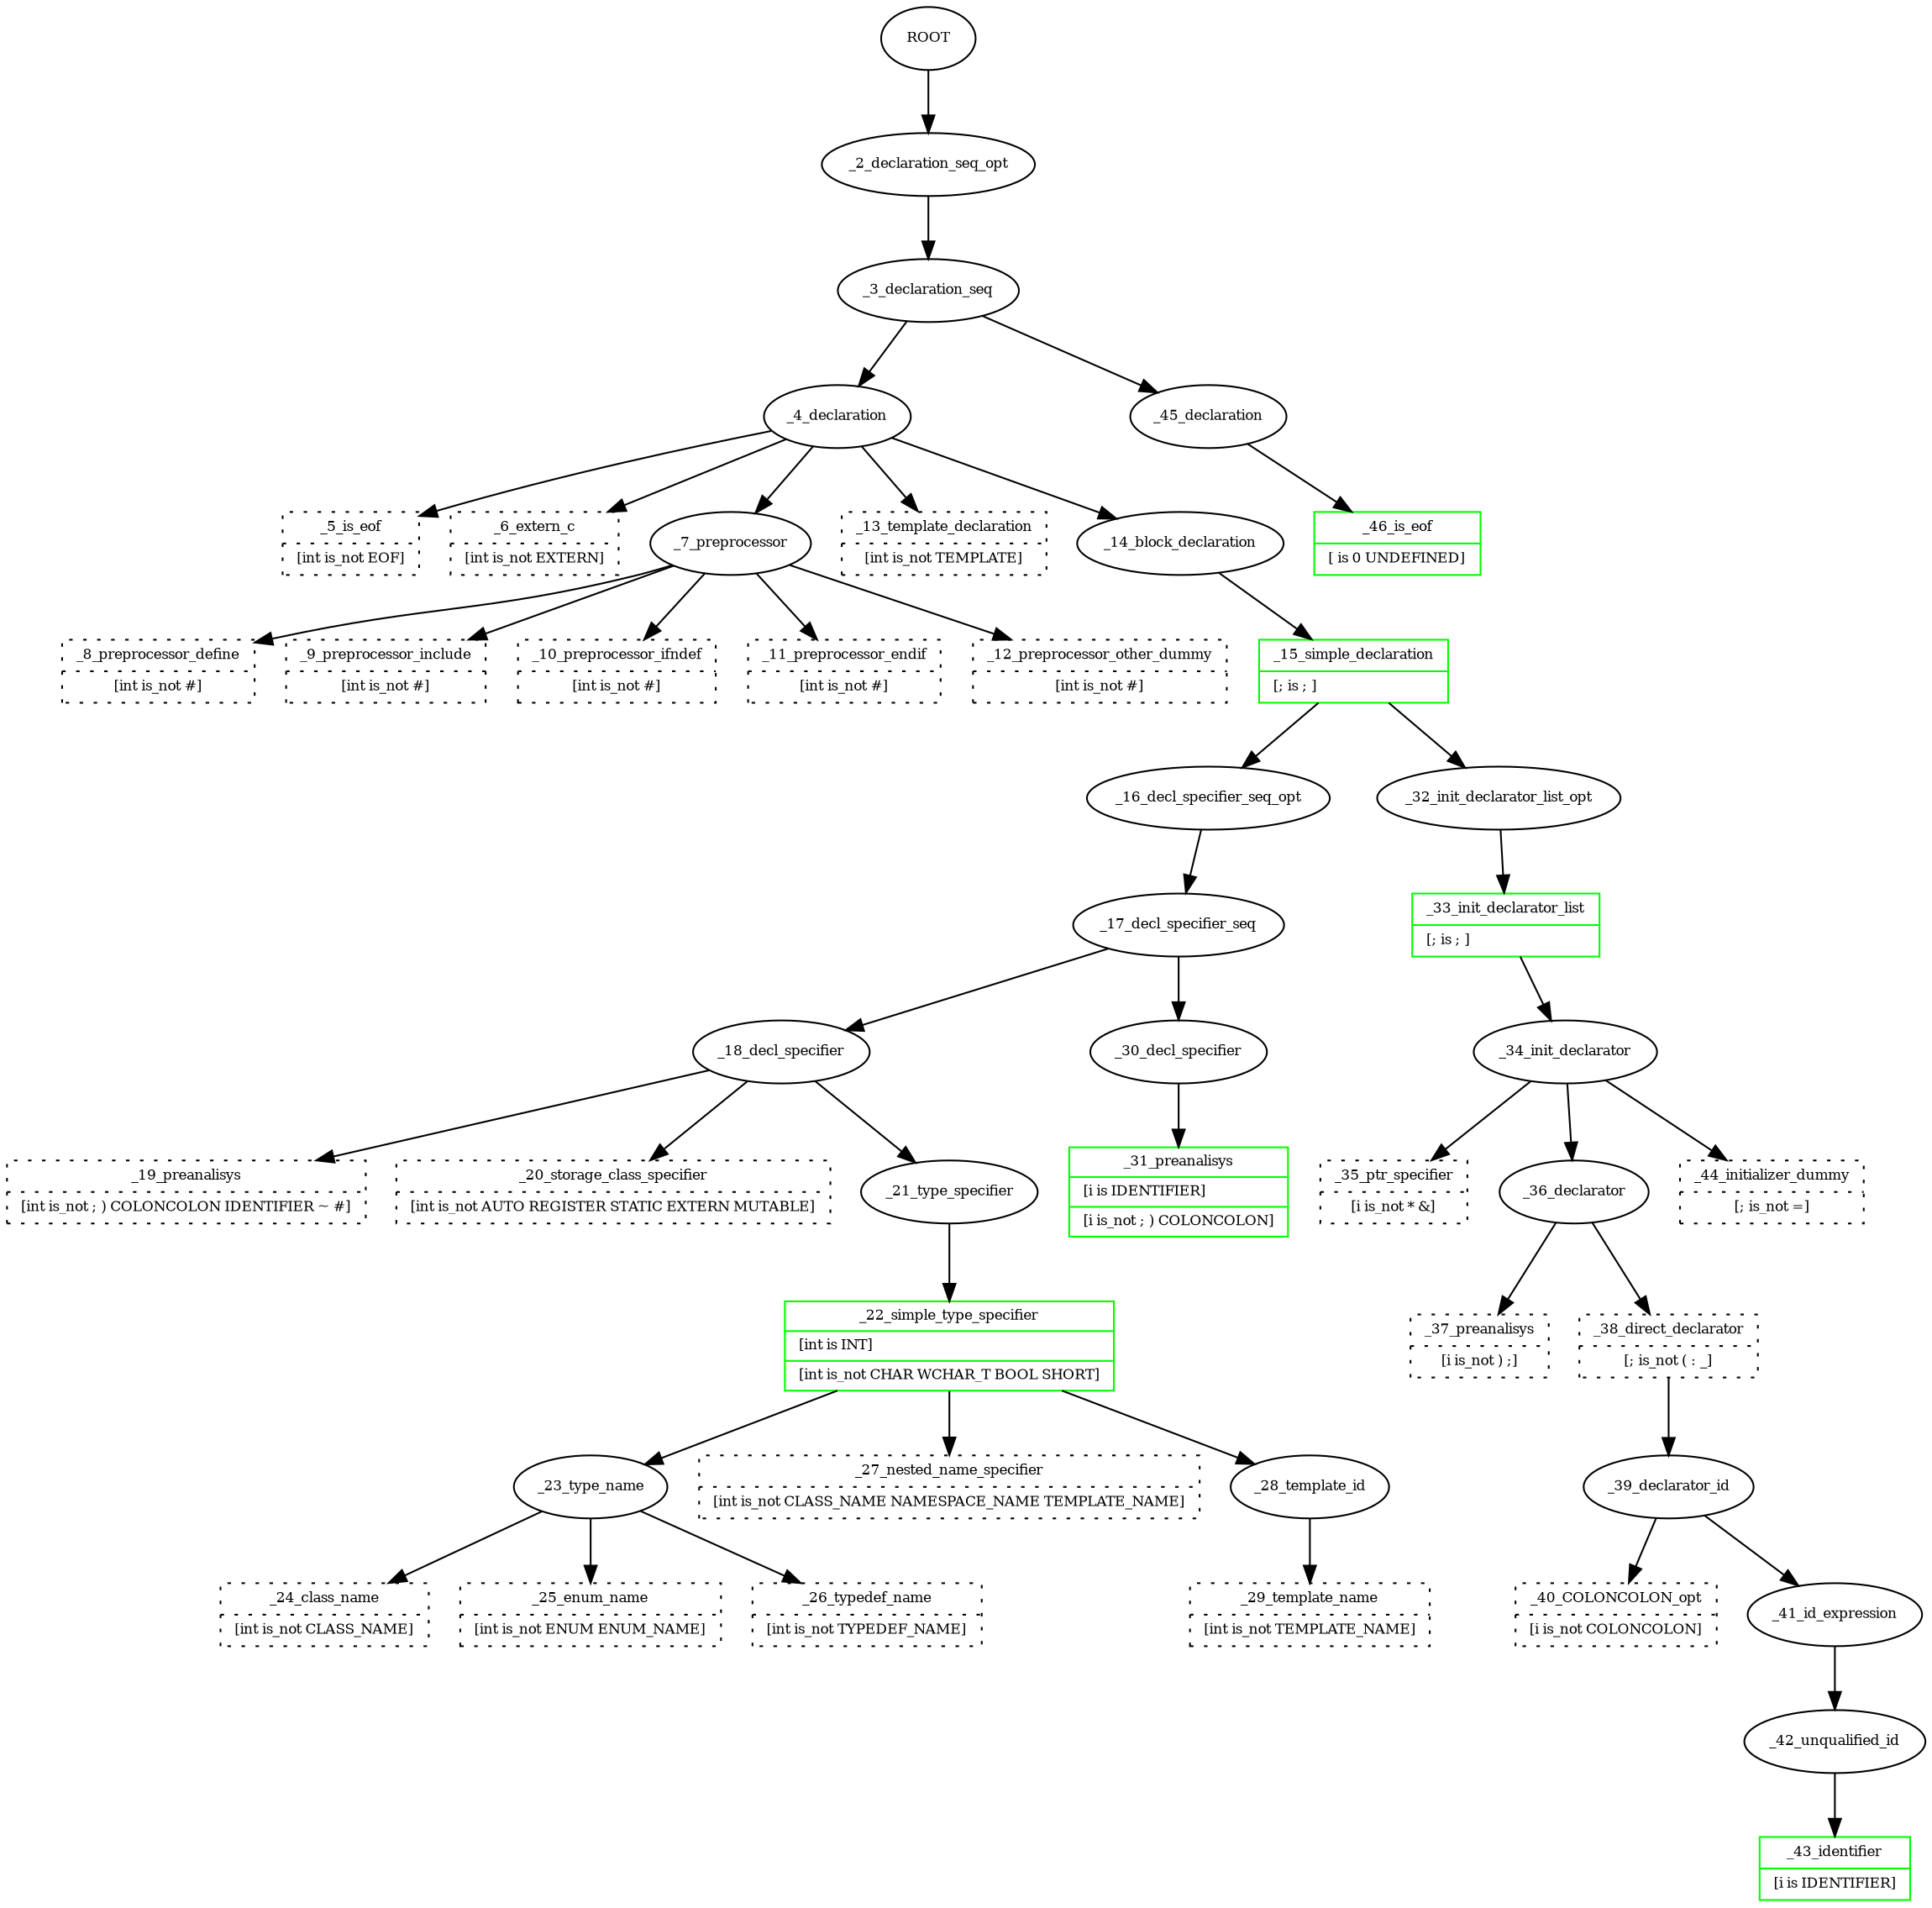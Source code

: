 /*
 cat /home/hevia/working/abidos/processor/test_out//trace_book_01.cpp.gv | dot -Tpng > /home/hevia/working/abidos/processor/test_out//trace_book_01.cpp.gv.png
*/
digraph G {

//        fontname = "Technic"
        fontsize = 8

        node [
//                fontname = "Technic"
                fontsize = 8
        ]

        edge [
//                fontname = "Technic"
                fontsize = 8
        ]

  ROOT[label="ROOT"]  _3_declaration_seq[label="_3_declaration_seq"]
  _4_declaration[label="_4_declaration"]
  _5_is_eof[label="{_5_is_eof|[int\ is_not EOF]}", shape="record", color=black, style=dotted]
  _6_extern_c[label="{_6_extern_c|[int\ is_not EXTERN]}", shape="record", color=black, style=dotted]
  _7_preprocessor[label="_7_preprocessor"]
  _8_preprocessor_define[label="{_8_preprocessor_define|[int\ is_not #]}", shape="record", color=black, style=dotted]
  _9_preprocessor_include[label="{_9_preprocessor_include|[int\ is_not #]}", shape="record", color=black, style=dotted]
  _10_preprocessor_ifndef[label="{_10_preprocessor_ifndef|[int\ is_not #]}", shape="record", color=black, style=dotted]
  _11_preprocessor_endif[label="{_11_preprocessor_endif|[int\ is_not #]}", shape="record", color=black, style=dotted]
  _12_preprocessor_other_dummy[label="{_12_preprocessor_other_dummy|[int\ is_not #]}", shape="record", color=black, style=dotted]
  _13_template_declaration[label="{_13_template_declaration|[int\ is_not TEMPLATE]}", shape="record", color=black, style=dotted]
  _14_block_declaration[label="_14_block_declaration"]
  _15_simple_declaration[label="{_15_simple_declaration|[; is  ; ]\l}", shape="record", color=green]
  _16_decl_specifier_seq_opt[label="_16_decl_specifier_seq_opt"]
  _17_decl_specifier_seq[label="_17_decl_specifier_seq"]
  _18_decl_specifier[label="_18_decl_specifier"]
  _19_preanalisys[label="{_19_preanalisys|[int\ is_not ;\ )\ COLONCOLON\ IDENTIFIER\ ~\ #]}", shape="record", color=black, style=dotted]
  _20_storage_class_specifier[label="{_20_storage_class_specifier|[int\ is_not AUTO\ REGISTER\ STATIC\ EXTERN\ MUTABLE]}", shape="record", color=black, style=dotted]
  _21_type_specifier[label="_21_type_specifier"]
  _22_simple_type_specifier[label="{_22_simple_type_specifier|[int is INT]\l|[int\ is_not CHAR\ WCHAR_T\ BOOL\ SHORT]}", shape="record", color=green]
  _23_type_name[label="_23_type_name"]
  _24_class_name[label="{_24_class_name|[int\ is_not CLASS_NAME]}", shape="record", color=black, style=dotted]
  _25_enum_name[label="{_25_enum_name|[int\ is_not ENUM\ ENUM_NAME]}", shape="record", color=black, style=dotted]
  _26_typedef_name[label="{_26_typedef_name|[int\ is_not TYPEDEF_NAME]}", shape="record", color=black, style=dotted]
  _27_nested_name_specifier[label="{_27_nested_name_specifier|[int\ is_not CLASS_NAME\ NAMESPACE_NAME\ TEMPLATE_NAME]}", shape="record", color=black, style=dotted]
  _28_template_id[label="_28_template_id"]
  _29_template_name[label="{_29_template_name|[int\ is_not TEMPLATE_NAME]}", shape="record", color=black, style=dotted]
  _30_decl_specifier[label="_30_decl_specifier"]
  _31_preanalisys[label="{_31_preanalisys|[i is IDENTIFIER]\l|[i\ is_not ;\ )\ COLONCOLON]}", shape="record", color=green]
  _32_init_declarator_list_opt[label="_32_init_declarator_list_opt"]
  _33_init_declarator_list[label="{_33_init_declarator_list|[; is  ; ]\l}", shape="record", color=green]
  _34_init_declarator[label="_34_init_declarator"]
  _35_ptr_specifier[label="{_35_ptr_specifier|[i\ is_not *\ &]}", shape="record", color=black, style=dotted]
  _36_declarator[label="_36_declarator"]
  _37_preanalisys[label="{_37_preanalisys|[i\ is_not )\ ;]}", shape="record", color=black, style=dotted]
  _38_direct_declarator[label="{_38_direct_declarator|[;\ is_not (\ \:\ \_]}", shape="record", color=black, style=dotted]
  _39_declarator_id[label="_39_declarator_id"]
  _40_COLONCOLON_opt[label="{_40_COLONCOLON_opt|[i\ is_not COLONCOLON]}", shape="record", color=black, style=dotted]
  _41_id_expression[label="_41_id_expression"]
  _42_unqualified_id[label="_42_unqualified_id"]
  _43_identifier[label="{_43_identifier|[i is IDENTIFIER]\l}", shape="record", color=green]
  _44_initializer_dummy[label="{_44_initializer_dummy|[;\ is_not =]}", shape="record", color=black, style=dotted]
  _45_declaration[label="_45_declaration"]
  _46_is_eof[label="{_46_is_eof|[ is 0 UNDEFINED]\l}", shape="record", color=green]
  ROOT->_2_declaration_seq_opt;
  _2_declaration_seq_opt->_3_declaration_seq;
  _3_declaration_seq->_4_declaration;
  _4_declaration->_5_is_eof;
  _4_declaration->_6_extern_c;
  _4_declaration->_7_preprocessor;
  _7_preprocessor->_8_preprocessor_define;
  _7_preprocessor->_9_preprocessor_include;
  _7_preprocessor->_10_preprocessor_ifndef;
  _7_preprocessor->_11_preprocessor_endif;
  _7_preprocessor->_12_preprocessor_other_dummy;
  _4_declaration->_13_template_declaration;
  _4_declaration->_14_block_declaration;
  _14_block_declaration->_15_simple_declaration;
  _15_simple_declaration->_16_decl_specifier_seq_opt;
  _16_decl_specifier_seq_opt->_17_decl_specifier_seq;
  _17_decl_specifier_seq->_18_decl_specifier;
  _18_decl_specifier->_19_preanalisys;
  _18_decl_specifier->_20_storage_class_specifier;
  _18_decl_specifier->_21_type_specifier;
  _21_type_specifier->_22_simple_type_specifier;
  _22_simple_type_specifier->_23_type_name;
  _23_type_name->_24_class_name;
  _23_type_name->_25_enum_name;
  _23_type_name->_26_typedef_name;
  _22_simple_type_specifier->_27_nested_name_specifier;
  _22_simple_type_specifier->_28_template_id;
  _28_template_id->_29_template_name;
  _17_decl_specifier_seq->_30_decl_specifier;
  _30_decl_specifier->_31_preanalisys;
  _15_simple_declaration->_32_init_declarator_list_opt;
  _32_init_declarator_list_opt->_33_init_declarator_list;
  _33_init_declarator_list->_34_init_declarator;
  _34_init_declarator->_35_ptr_specifier;
  _34_init_declarator->_36_declarator;
  _36_declarator->_37_preanalisys;
  _36_declarator->_38_direct_declarator;
  _38_direct_declarator->_39_declarator_id;
  _39_declarator_id->_40_COLONCOLON_opt;
  _39_declarator_id->_41_id_expression;
  _41_id_expression->_42_unqualified_id;
  _42_unqualified_id->_43_identifier;
  _34_init_declarator->_44_initializer_dummy;
  _3_declaration_seq->_45_declaration;
  _45_declaration->_46_is_eof;
}
